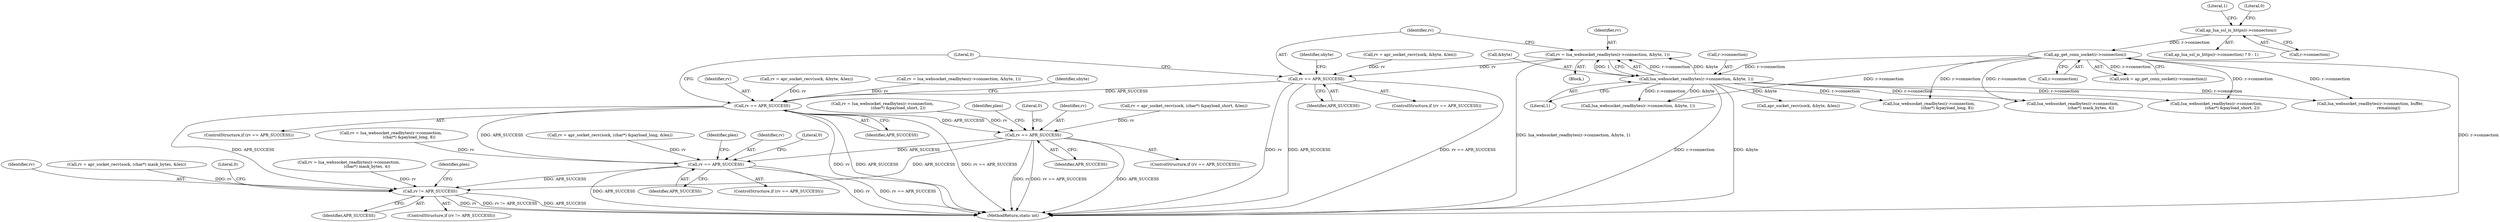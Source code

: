 digraph "0_httpd_643f0fcf3b8ab09a68f0ecd2aa37aafeda3e63ef@API" {
"1000184" [label="(Call,rv = lua_websocket_readbytes(r->connection, &byte, 1))"];
"1000186" [label="(Call,lua_websocket_readbytes(r->connection, &byte, 1))"];
"1000167" [label="(Call,ap_get_conn_socket(r->connection))"];
"1000152" [label="(Call,ap_lua_ssl_is_https(r->connection))"];
"1000194" [label="(Call,rv == APR_SUCCESS)"];
"1000243" [label="(Call,rv == APR_SUCCESS)"];
"1000306" [label="(Call,rv == APR_SUCCESS)"];
"1000352" [label="(Call,rv == APR_SUCCESS)"];
"1000417" [label="(Call,rv != APR_SUCCESS)"];
"1000307" [label="(Identifier,rv)"];
"1000184" [label="(Call,rv = lua_websocket_readbytes(r->connection, &byte, 1))"];
"1000418" [label="(Identifier,rv)"];
"1000395" [label="(Call,rv = apr_socket_recv(sock, (char*) mask_bytes, &len))"];
"1000244" [label="(Identifier,rv)"];
"1000308" [label="(Identifier,APR_SUCCESS)"];
"1000204" [label="(Identifier,ubyte)"];
"1000235" [label="(Call,lua_websocket_readbytes(r->connection, &byte, 1))"];
"1000243" [label="(Call,rv == APR_SUCCESS)"];
"1000151" [label="(Call,ap_lua_ssl_is_https(r->connection) ? 0 : 1)"];
"1000223" [label="(Call,rv = apr_socket_recv(sock, &byte, &len))"];
"1000157" [label="(Literal,1)"];
"1000242" [label="(ControlStructure,if (rv == APR_SUCCESS))"];
"1000278" [label="(Call,rv = apr_socket_recv(sock, (char*) &payload_short, &len))"];
"1000340" [label="(Call,rv = lua_websocket_readbytes(r->connection, \n                            (char*) &payload_long, 8))"];
"1000167" [label="(Call,ap_get_conn_socket(r->connection))"];
"1000194" [label="(Call,rv == APR_SUCCESS)"];
"1000196" [label="(Identifier,APR_SUCCESS)"];
"1000225" [label="(Call,apr_socket_recv(sock, &byte, &len))"];
"1000290" [label="(Call,rv = lua_websocket_readbytes(r->connection, \n                        (char*) &payload_short, 2))"];
"1000354" [label="(Identifier,APR_SUCCESS)"];
"1000174" [label="(Call,rv = apr_socket_recv(sock, &byte, &len))"];
"1000426" [label="(Identifier,plen)"];
"1000311" [label="(Identifier,plen)"];
"1000193" [label="(ControlStructure,if (rv == APR_SUCCESS))"];
"1000328" [label="(Call,rv = apr_socket_recv(sock, (char*) &payload_long, &len))"];
"1000500" [label="(Call,lua_websocket_readbytes(r->connection, buffer, \n                            remaining))"];
"1000422" [label="(Literal,0)"];
"1000190" [label="(Call,&byte)"];
"1000186" [label="(Call,lua_websocket_readbytes(r->connection, &byte, 1))"];
"1000342" [label="(Call,lua_websocket_readbytes(r->connection, \n                            (char*) &payload_long, 8))"];
"1000408" [label="(Call,lua_websocket_readbytes(r->connection, \n                            (char*) mask_bytes, 4))"];
"1000168" [label="(Call,r->connection)"];
"1000187" [label="(Call,r->connection)"];
"1000152" [label="(Call,ap_lua_ssl_is_https(r->connection))"];
"1000156" [label="(Literal,0)"];
"1000419" [label="(Identifier,APR_SUCCESS)"];
"1000406" [label="(Call,rv = lua_websocket_readbytes(r->connection, \n                            (char*) mask_bytes, 4))"];
"1000306" [label="(Call,rv == APR_SUCCESS)"];
"1000165" [label="(Call,sock = ap_get_conn_socket(r->connection))"];
"1000566" [label="(Literal,0)"];
"1000352" [label="(Call,rv == APR_SUCCESS)"];
"1000192" [label="(Literal,1)"];
"1000183" [label="(Block,)"];
"1000195" [label="(Identifier,rv)"];
"1000353" [label="(Identifier,rv)"];
"1000185" [label="(Identifier,rv)"];
"1000364" [label="(Literal,0)"];
"1000245" [label="(Identifier,APR_SUCCESS)"];
"1000233" [label="(Call,rv = lua_websocket_readbytes(r->connection, &byte, 1))"];
"1000316" [label="(Literal,0)"];
"1000351" [label="(ControlStructure,if (rv == APR_SUCCESS))"];
"1000357" [label="(Identifier,plen)"];
"1000248" [label="(Identifier,ubyte)"];
"1000567" [label="(MethodReturn,static int)"];
"1000416" [label="(ControlStructure,if (rv != APR_SUCCESS))"];
"1000153" [label="(Call,r->connection)"];
"1000305" [label="(ControlStructure,if (rv == APR_SUCCESS))"];
"1000292" [label="(Call,lua_websocket_readbytes(r->connection, \n                        (char*) &payload_short, 2))"];
"1000417" [label="(Call,rv != APR_SUCCESS)"];
"1000184" -> "1000183"  [label="AST: "];
"1000184" -> "1000186"  [label="CFG: "];
"1000185" -> "1000184"  [label="AST: "];
"1000186" -> "1000184"  [label="AST: "];
"1000195" -> "1000184"  [label="CFG: "];
"1000184" -> "1000567"  [label="DDG: lua_websocket_readbytes(r->connection, &byte, 1)"];
"1000186" -> "1000184"  [label="DDG: r->connection"];
"1000186" -> "1000184"  [label="DDG: &byte"];
"1000186" -> "1000184"  [label="DDG: 1"];
"1000184" -> "1000194"  [label="DDG: rv"];
"1000186" -> "1000192"  [label="CFG: "];
"1000187" -> "1000186"  [label="AST: "];
"1000190" -> "1000186"  [label="AST: "];
"1000192" -> "1000186"  [label="AST: "];
"1000186" -> "1000567"  [label="DDG: r->connection"];
"1000186" -> "1000567"  [label="DDG: &byte"];
"1000167" -> "1000186"  [label="DDG: r->connection"];
"1000186" -> "1000225"  [label="DDG: &byte"];
"1000186" -> "1000235"  [label="DDG: r->connection"];
"1000186" -> "1000235"  [label="DDG: &byte"];
"1000186" -> "1000292"  [label="DDG: r->connection"];
"1000186" -> "1000342"  [label="DDG: r->connection"];
"1000186" -> "1000408"  [label="DDG: r->connection"];
"1000186" -> "1000500"  [label="DDG: r->connection"];
"1000167" -> "1000165"  [label="AST: "];
"1000167" -> "1000168"  [label="CFG: "];
"1000168" -> "1000167"  [label="AST: "];
"1000165" -> "1000167"  [label="CFG: "];
"1000167" -> "1000567"  [label="DDG: r->connection"];
"1000167" -> "1000165"  [label="DDG: r->connection"];
"1000152" -> "1000167"  [label="DDG: r->connection"];
"1000167" -> "1000235"  [label="DDG: r->connection"];
"1000167" -> "1000292"  [label="DDG: r->connection"];
"1000167" -> "1000342"  [label="DDG: r->connection"];
"1000167" -> "1000408"  [label="DDG: r->connection"];
"1000167" -> "1000500"  [label="DDG: r->connection"];
"1000152" -> "1000151"  [label="AST: "];
"1000152" -> "1000153"  [label="CFG: "];
"1000153" -> "1000152"  [label="AST: "];
"1000156" -> "1000152"  [label="CFG: "];
"1000157" -> "1000152"  [label="CFG: "];
"1000194" -> "1000193"  [label="AST: "];
"1000194" -> "1000196"  [label="CFG: "];
"1000195" -> "1000194"  [label="AST: "];
"1000196" -> "1000194"  [label="AST: "];
"1000204" -> "1000194"  [label="CFG: "];
"1000566" -> "1000194"  [label="CFG: "];
"1000194" -> "1000567"  [label="DDG: rv == APR_SUCCESS"];
"1000194" -> "1000567"  [label="DDG: rv"];
"1000194" -> "1000567"  [label="DDG: APR_SUCCESS"];
"1000174" -> "1000194"  [label="DDG: rv"];
"1000194" -> "1000243"  [label="DDG: APR_SUCCESS"];
"1000243" -> "1000242"  [label="AST: "];
"1000243" -> "1000245"  [label="CFG: "];
"1000244" -> "1000243"  [label="AST: "];
"1000245" -> "1000243"  [label="AST: "];
"1000248" -> "1000243"  [label="CFG: "];
"1000566" -> "1000243"  [label="CFG: "];
"1000243" -> "1000567"  [label="DDG: rv"];
"1000243" -> "1000567"  [label="DDG: APR_SUCCESS"];
"1000243" -> "1000567"  [label="DDG: rv == APR_SUCCESS"];
"1000233" -> "1000243"  [label="DDG: rv"];
"1000223" -> "1000243"  [label="DDG: rv"];
"1000243" -> "1000306"  [label="DDG: APR_SUCCESS"];
"1000243" -> "1000352"  [label="DDG: APR_SUCCESS"];
"1000243" -> "1000417"  [label="DDG: APR_SUCCESS"];
"1000306" -> "1000305"  [label="AST: "];
"1000306" -> "1000308"  [label="CFG: "];
"1000307" -> "1000306"  [label="AST: "];
"1000308" -> "1000306"  [label="AST: "];
"1000311" -> "1000306"  [label="CFG: "];
"1000316" -> "1000306"  [label="CFG: "];
"1000306" -> "1000567"  [label="DDG: rv"];
"1000306" -> "1000567"  [label="DDG: rv == APR_SUCCESS"];
"1000306" -> "1000567"  [label="DDG: APR_SUCCESS"];
"1000290" -> "1000306"  [label="DDG: rv"];
"1000278" -> "1000306"  [label="DDG: rv"];
"1000306" -> "1000352"  [label="DDG: APR_SUCCESS"];
"1000306" -> "1000417"  [label="DDG: APR_SUCCESS"];
"1000352" -> "1000351"  [label="AST: "];
"1000352" -> "1000354"  [label="CFG: "];
"1000353" -> "1000352"  [label="AST: "];
"1000354" -> "1000352"  [label="AST: "];
"1000357" -> "1000352"  [label="CFG: "];
"1000364" -> "1000352"  [label="CFG: "];
"1000352" -> "1000567"  [label="DDG: rv"];
"1000352" -> "1000567"  [label="DDG: rv == APR_SUCCESS"];
"1000352" -> "1000567"  [label="DDG: APR_SUCCESS"];
"1000328" -> "1000352"  [label="DDG: rv"];
"1000340" -> "1000352"  [label="DDG: rv"];
"1000352" -> "1000417"  [label="DDG: APR_SUCCESS"];
"1000417" -> "1000416"  [label="AST: "];
"1000417" -> "1000419"  [label="CFG: "];
"1000418" -> "1000417"  [label="AST: "];
"1000419" -> "1000417"  [label="AST: "];
"1000422" -> "1000417"  [label="CFG: "];
"1000426" -> "1000417"  [label="CFG: "];
"1000417" -> "1000567"  [label="DDG: rv"];
"1000417" -> "1000567"  [label="DDG: rv != APR_SUCCESS"];
"1000417" -> "1000567"  [label="DDG: APR_SUCCESS"];
"1000395" -> "1000417"  [label="DDG: rv"];
"1000406" -> "1000417"  [label="DDG: rv"];
}
